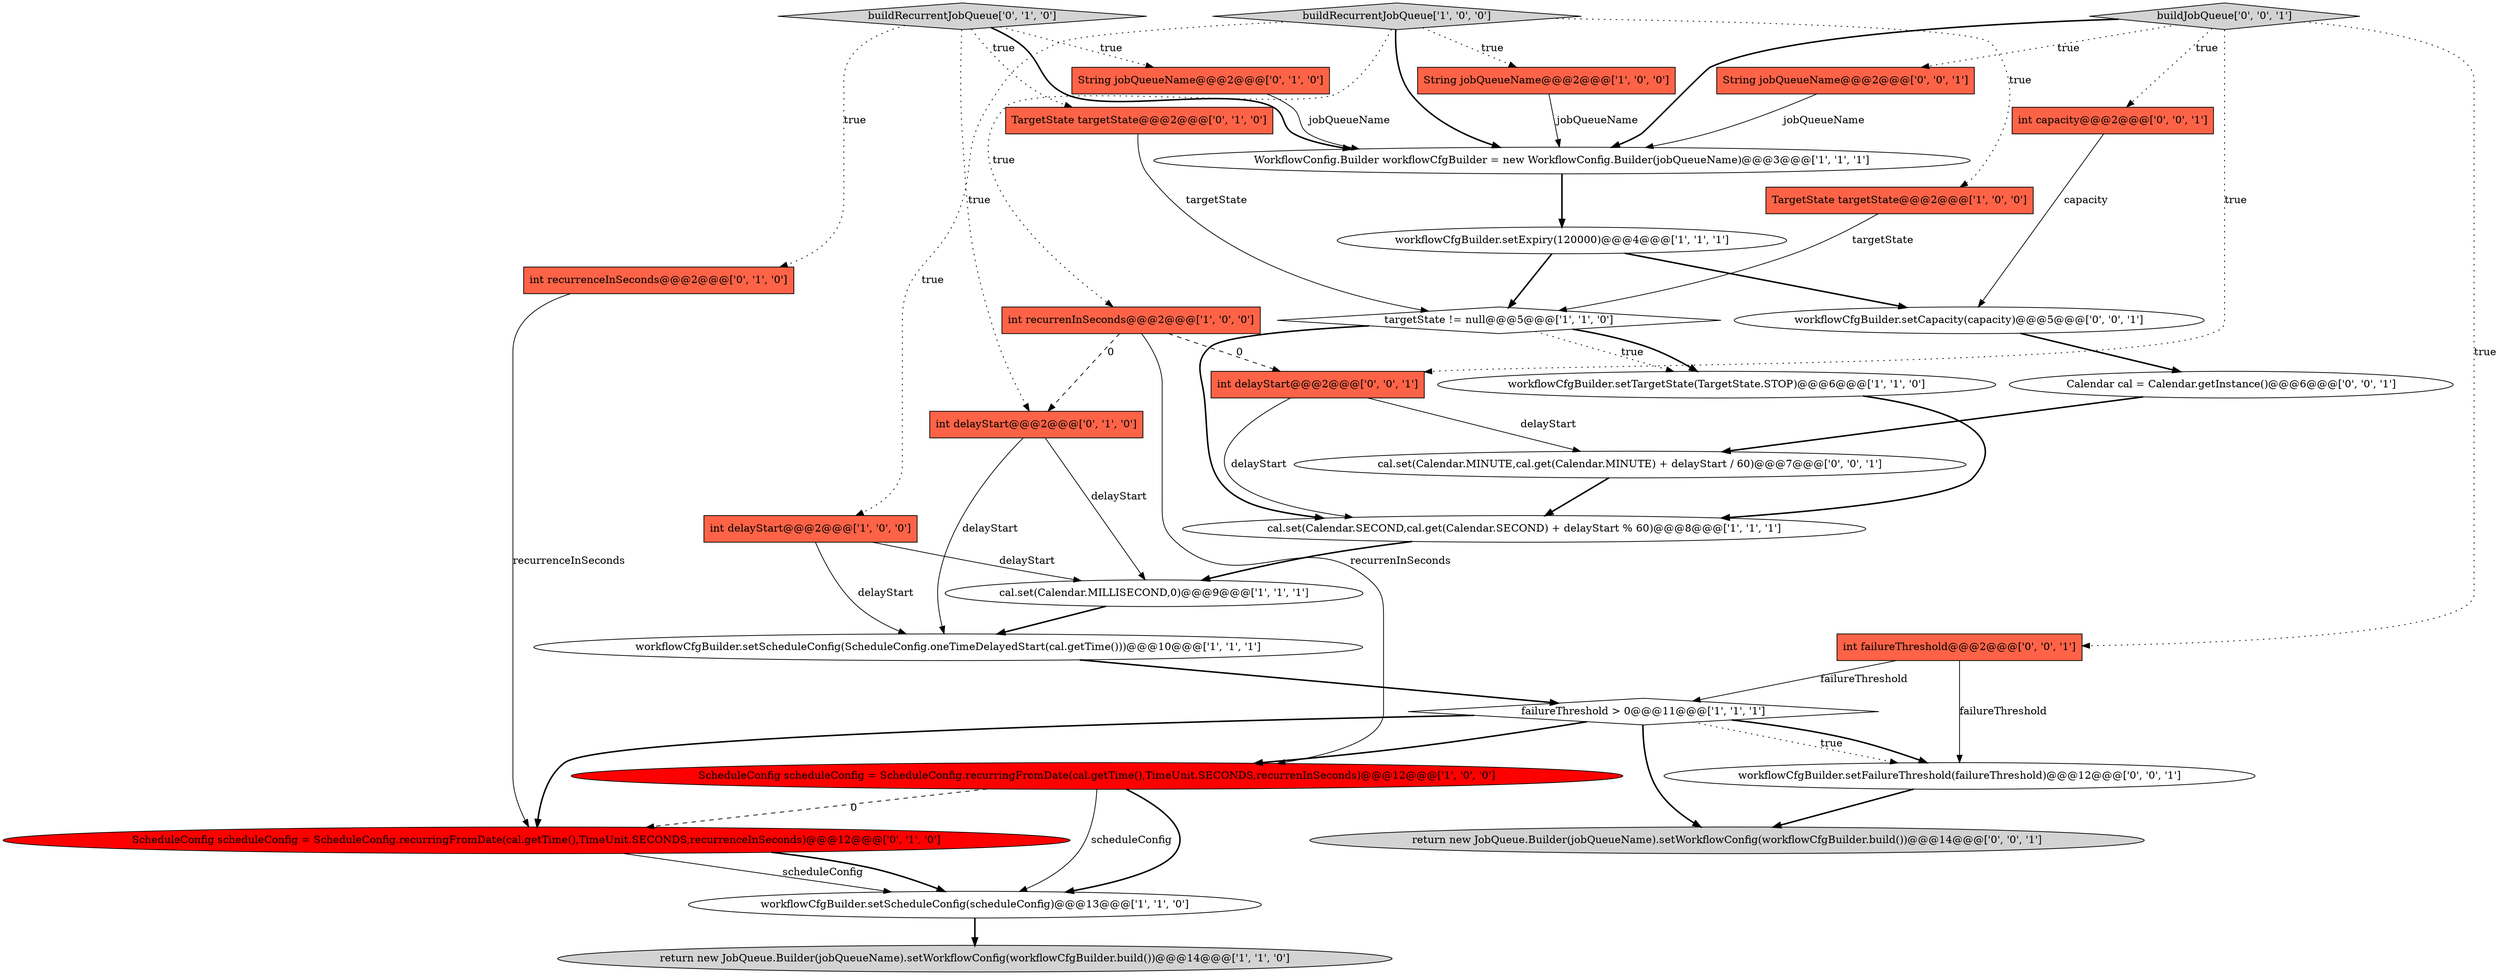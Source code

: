 digraph {
2 [style = filled, label = "failureThreshold > 0@@@11@@@['1', '1', '1']", fillcolor = white, shape = diamond image = "AAA0AAABBB1BBB"];
14 [style = filled, label = "int recurrenInSeconds@@@2@@@['1', '0', '0']", fillcolor = tomato, shape = box image = "AAA1AAABBB1BBB"];
17 [style = filled, label = "ScheduleConfig scheduleConfig = ScheduleConfig.recurringFromDate(cal.getTime(),TimeUnit.SECONDS,recurrenceInSeconds)@@@12@@@['0', '1', '0']", fillcolor = red, shape = ellipse image = "AAA1AAABBB2BBB"];
21 [style = filled, label = "int delayStart@@@2@@@['0', '1', '0']", fillcolor = tomato, shape = box image = "AAA1AAABBB2BBB"];
11 [style = filled, label = "ScheduleConfig scheduleConfig = ScheduleConfig.recurringFromDate(cal.getTime(),TimeUnit.SECONDS,recurrenInSeconds)@@@12@@@['1', '0', '0']", fillcolor = red, shape = ellipse image = "AAA1AAABBB1BBB"];
8 [style = filled, label = "WorkflowConfig.Builder workflowCfgBuilder = new WorkflowConfig.Builder(jobQueueName)@@@3@@@['1', '1', '1']", fillcolor = white, shape = ellipse image = "AAA0AAABBB1BBB"];
23 [style = filled, label = "workflowCfgBuilder.setFailureThreshold(failureThreshold)@@@12@@@['0', '0', '1']", fillcolor = white, shape = ellipse image = "AAA0AAABBB3BBB"];
28 [style = filled, label = "cal.set(Calendar.MINUTE,cal.get(Calendar.MINUTE) + delayStart / 60)@@@7@@@['0', '0', '1']", fillcolor = white, shape = ellipse image = "AAA0AAABBB3BBB"];
27 [style = filled, label = "Calendar cal = Calendar.getInstance()@@@6@@@['0', '0', '1']", fillcolor = white, shape = ellipse image = "AAA0AAABBB3BBB"];
5 [style = filled, label = "cal.set(Calendar.MILLISECOND,0)@@@9@@@['1', '1', '1']", fillcolor = white, shape = ellipse image = "AAA0AAABBB1BBB"];
31 [style = filled, label = "int delayStart@@@2@@@['0', '0', '1']", fillcolor = tomato, shape = box image = "AAA0AAABBB3BBB"];
7 [style = filled, label = "TargetState targetState@@@2@@@['1', '0', '0']", fillcolor = tomato, shape = box image = "AAA0AAABBB1BBB"];
29 [style = filled, label = "return new JobQueue.Builder(jobQueueName).setWorkflowConfig(workflowCfgBuilder.build())@@@14@@@['0', '0', '1']", fillcolor = lightgray, shape = ellipse image = "AAA0AAABBB3BBB"];
19 [style = filled, label = "int recurrenceInSeconds@@@2@@@['0', '1', '0']", fillcolor = tomato, shape = box image = "AAA0AAABBB2BBB"];
13 [style = filled, label = "String jobQueueName@@@2@@@['1', '0', '0']", fillcolor = tomato, shape = box image = "AAA0AAABBB1BBB"];
0 [style = filled, label = "cal.set(Calendar.SECOND,cal.get(Calendar.SECOND) + delayStart % 60)@@@8@@@['1', '1', '1']", fillcolor = white, shape = ellipse image = "AAA0AAABBB1BBB"];
1 [style = filled, label = "workflowCfgBuilder.setScheduleConfig(ScheduleConfig.oneTimeDelayedStart(cal.getTime()))@@@10@@@['1', '1', '1']", fillcolor = white, shape = ellipse image = "AAA0AAABBB1BBB"];
6 [style = filled, label = "int delayStart@@@2@@@['1', '0', '0']", fillcolor = tomato, shape = box image = "AAA0AAABBB1BBB"];
15 [style = filled, label = "buildRecurrentJobQueue['1', '0', '0']", fillcolor = lightgray, shape = diamond image = "AAA0AAABBB1BBB"];
20 [style = filled, label = "buildRecurrentJobQueue['0', '1', '0']", fillcolor = lightgray, shape = diamond image = "AAA0AAABBB2BBB"];
30 [style = filled, label = "buildJobQueue['0', '0', '1']", fillcolor = lightgray, shape = diamond image = "AAA0AAABBB3BBB"];
18 [style = filled, label = "String jobQueueName@@@2@@@['0', '1', '0']", fillcolor = tomato, shape = box image = "AAA0AAABBB2BBB"];
3 [style = filled, label = "workflowCfgBuilder.setScheduleConfig(scheduleConfig)@@@13@@@['1', '1', '0']", fillcolor = white, shape = ellipse image = "AAA0AAABBB1BBB"];
26 [style = filled, label = "int capacity@@@2@@@['0', '0', '1']", fillcolor = tomato, shape = box image = "AAA0AAABBB3BBB"];
22 [style = filled, label = "workflowCfgBuilder.setCapacity(capacity)@@@5@@@['0', '0', '1']", fillcolor = white, shape = ellipse image = "AAA0AAABBB3BBB"];
12 [style = filled, label = "return new JobQueue.Builder(jobQueueName).setWorkflowConfig(workflowCfgBuilder.build())@@@14@@@['1', '1', '0']", fillcolor = lightgray, shape = ellipse image = "AAA0AAABBB1BBB"];
25 [style = filled, label = "String jobQueueName@@@2@@@['0', '0', '1']", fillcolor = tomato, shape = box image = "AAA0AAABBB3BBB"];
10 [style = filled, label = "targetState != null@@@5@@@['1', '1', '0']", fillcolor = white, shape = diamond image = "AAA0AAABBB1BBB"];
9 [style = filled, label = "workflowCfgBuilder.setTargetState(TargetState.STOP)@@@6@@@['1', '1', '0']", fillcolor = white, shape = ellipse image = "AAA0AAABBB1BBB"];
4 [style = filled, label = "workflowCfgBuilder.setExpiry(120000)@@@4@@@['1', '1', '1']", fillcolor = white, shape = ellipse image = "AAA0AAABBB1BBB"];
24 [style = filled, label = "int failureThreshold@@@2@@@['0', '0', '1']", fillcolor = tomato, shape = box image = "AAA0AAABBB3BBB"];
16 [style = filled, label = "TargetState targetState@@@2@@@['0', '1', '0']", fillcolor = tomato, shape = box image = "AAA0AAABBB2BBB"];
2->17 [style = bold, label=""];
4->10 [style = bold, label=""];
13->8 [style = solid, label="jobQueueName"];
9->0 [style = bold, label=""];
30->24 [style = dotted, label="true"];
7->10 [style = solid, label="targetState"];
21->5 [style = solid, label="delayStart"];
27->28 [style = bold, label=""];
24->23 [style = solid, label="failureThreshold"];
6->5 [style = solid, label="delayStart"];
2->23 [style = dotted, label="true"];
17->3 [style = solid, label="scheduleConfig"];
25->8 [style = solid, label="jobQueueName"];
11->3 [style = solid, label="scheduleConfig"];
20->21 [style = dotted, label="true"];
26->22 [style = solid, label="capacity"];
3->12 [style = bold, label=""];
15->14 [style = dotted, label="true"];
15->7 [style = dotted, label="true"];
10->9 [style = dotted, label="true"];
30->26 [style = dotted, label="true"];
11->17 [style = dashed, label="0"];
24->2 [style = solid, label="failureThreshold"];
15->13 [style = dotted, label="true"];
23->29 [style = bold, label=""];
28->0 [style = bold, label=""];
2->23 [style = bold, label=""];
6->1 [style = solid, label="delayStart"];
18->8 [style = solid, label="jobQueueName"];
5->1 [style = bold, label=""];
20->8 [style = bold, label=""];
30->25 [style = dotted, label="true"];
22->27 [style = bold, label=""];
11->3 [style = bold, label=""];
31->28 [style = solid, label="delayStart"];
15->6 [style = dotted, label="true"];
10->0 [style = bold, label=""];
31->0 [style = solid, label="delayStart"];
21->1 [style = solid, label="delayStart"];
17->3 [style = bold, label=""];
20->18 [style = dotted, label="true"];
16->10 [style = solid, label="targetState"];
14->11 [style = solid, label="recurrenInSeconds"];
14->21 [style = dashed, label="0"];
10->9 [style = bold, label=""];
1->2 [style = bold, label=""];
20->19 [style = dotted, label="true"];
8->4 [style = bold, label=""];
19->17 [style = solid, label="recurrenceInSeconds"];
30->8 [style = bold, label=""];
2->29 [style = bold, label=""];
4->22 [style = bold, label=""];
2->11 [style = bold, label=""];
15->8 [style = bold, label=""];
30->31 [style = dotted, label="true"];
20->16 [style = dotted, label="true"];
0->5 [style = bold, label=""];
14->31 [style = dashed, label="0"];
}
